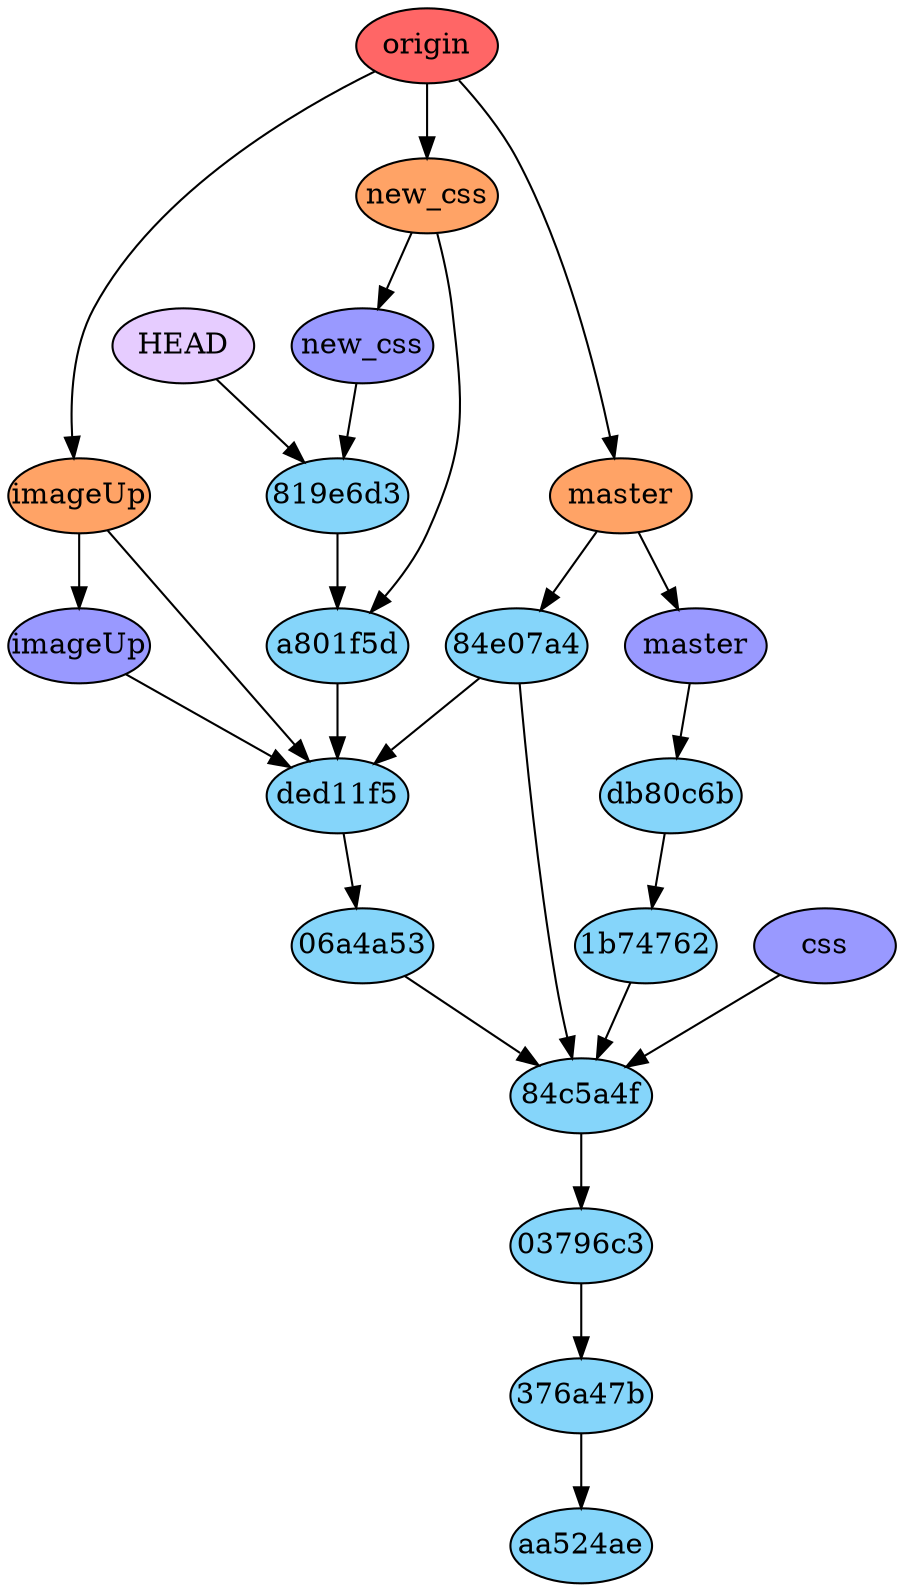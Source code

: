 digraph auto {
	graph [bgcolor=transparent]
	node [fixedsize=true style=filled width=0.95]
	"03796c33b3007408f24f5c89d7d7d00e5d869c70" [label="03796c3" fillcolor="#85d5fa"]
	"03796c33b3007408f24f5c89d7d7d00e5d869c70" -> "376a47bb7990886c79c7064720939c07bf896465"
	"06a4a531e94d27662632b590863be73eeab05cf1" [label="06a4a53" fillcolor="#85d5fa"]
	"06a4a531e94d27662632b590863be73eeab05cf1" -> "84c5a4f514427b66d6fac882cbdc8c0310a0e007"
	"1b74762097d8c83a919903c2de3a9433596c86be" [label="1b74762" fillcolor="#85d5fa"]
	"1b74762097d8c83a919903c2de3a9433596c86be" -> "84c5a4f514427b66d6fac882cbdc8c0310a0e007"
	"376a47bb7990886c79c7064720939c07bf896465" [label="376a47b" fillcolor="#85d5fa"]
	"376a47bb7990886c79c7064720939c07bf896465" -> aa524aeeb4814cfa739c611441a9afe8b64430bc
	"819e6d344d6a5b3c22d50e4a4e7713d20ffdf051" [label="819e6d3" fillcolor="#85d5fa"]
	"819e6d344d6a5b3c22d50e4a4e7713d20ffdf051" -> a801f5d23b2951939cbb352bffaf252f650debaf
	"84c5a4f514427b66d6fac882cbdc8c0310a0e007" [label="84c5a4f" fillcolor="#85d5fa"]
	"84c5a4f514427b66d6fac882cbdc8c0310a0e007" -> "03796c33b3007408f24f5c89d7d7d00e5d869c70"
	"84e07a447573ddef32e17e2035c27343db597189" [label="84e07a4" fillcolor="#85d5fa"]
	"84e07a447573ddef32e17e2035c27343db597189" -> "84c5a4f514427b66d6fac882cbdc8c0310a0e007"
	"84e07a447573ddef32e17e2035c27343db597189" -> ded11f5512c9bbd6c984446497192c6386313ce0
	a801f5d23b2951939cbb352bffaf252f650debaf [label=a801f5d fillcolor="#85d5fa"]
	a801f5d23b2951939cbb352bffaf252f650debaf -> ded11f5512c9bbd6c984446497192c6386313ce0
	aa524aeeb4814cfa739c611441a9afe8b64430bc [label=aa524ae fillcolor="#85d5fa"]
	db80c6b10bec6878a3545bdea0963f47e0ae6642 [label=db80c6b fillcolor="#85d5fa"]
	db80c6b10bec6878a3545bdea0963f47e0ae6642 -> "1b74762097d8c83a919903c2de3a9433596c86be"
	ded11f5512c9bbd6c984446497192c6386313ce0 [label=ded11f5 fillcolor="#85d5fa"]
	ded11f5512c9bbd6c984446497192c6386313ce0 -> "06a4a531e94d27662632b590863be73eeab05cf1"
	css [label=css fillcolor="#9999ff"]
	css -> "84c5a4f514427b66d6fac882cbdc8c0310a0e007"
	imageUploadFeature [label=imageUp fillcolor="#9999ff"]
	imageUploadFeature -> ded11f5512c9bbd6c984446497192c6386313ce0
	master [label=master fillcolor="#9999ff"]
	master -> db80c6b10bec6878a3545bdea0963f47e0ae6642
	new_css [label=new_css fillcolor="#9999ff"]
	new_css -> "819e6d344d6a5b3c22d50e4a4e7713d20ffdf051"
	HEAD [label=HEAD fillcolor="#e6ccff"]
	HEAD -> "819e6d344d6a5b3c22d50e4a4e7713d20ffdf051"
	"origin/imageUploadFeature" [label=imageUp fillcolor="#ffa366"]
	"origin/imageUploadFeature" -> ded11f5512c9bbd6c984446497192c6386313ce0
	"origin/master" [label=master fillcolor="#ffa366"]
	"origin/master" -> "84e07a447573ddef32e17e2035c27343db597189"
	"origin/new_css" [label=new_css fillcolor="#ffa366"]
	"origin/new_css" -> a801f5d23b2951939cbb352bffaf252f650debaf
	origin [label=origin fillcolor="#ff6666"]
	origin -> "origin/imageUploadFeature"
	origin -> "origin/master"
	origin -> "origin/new_css"
	"origin/imageUploadFeature" -> imageUploadFeature
	"origin/master" -> master
	"origin/new_css" -> new_css
}
